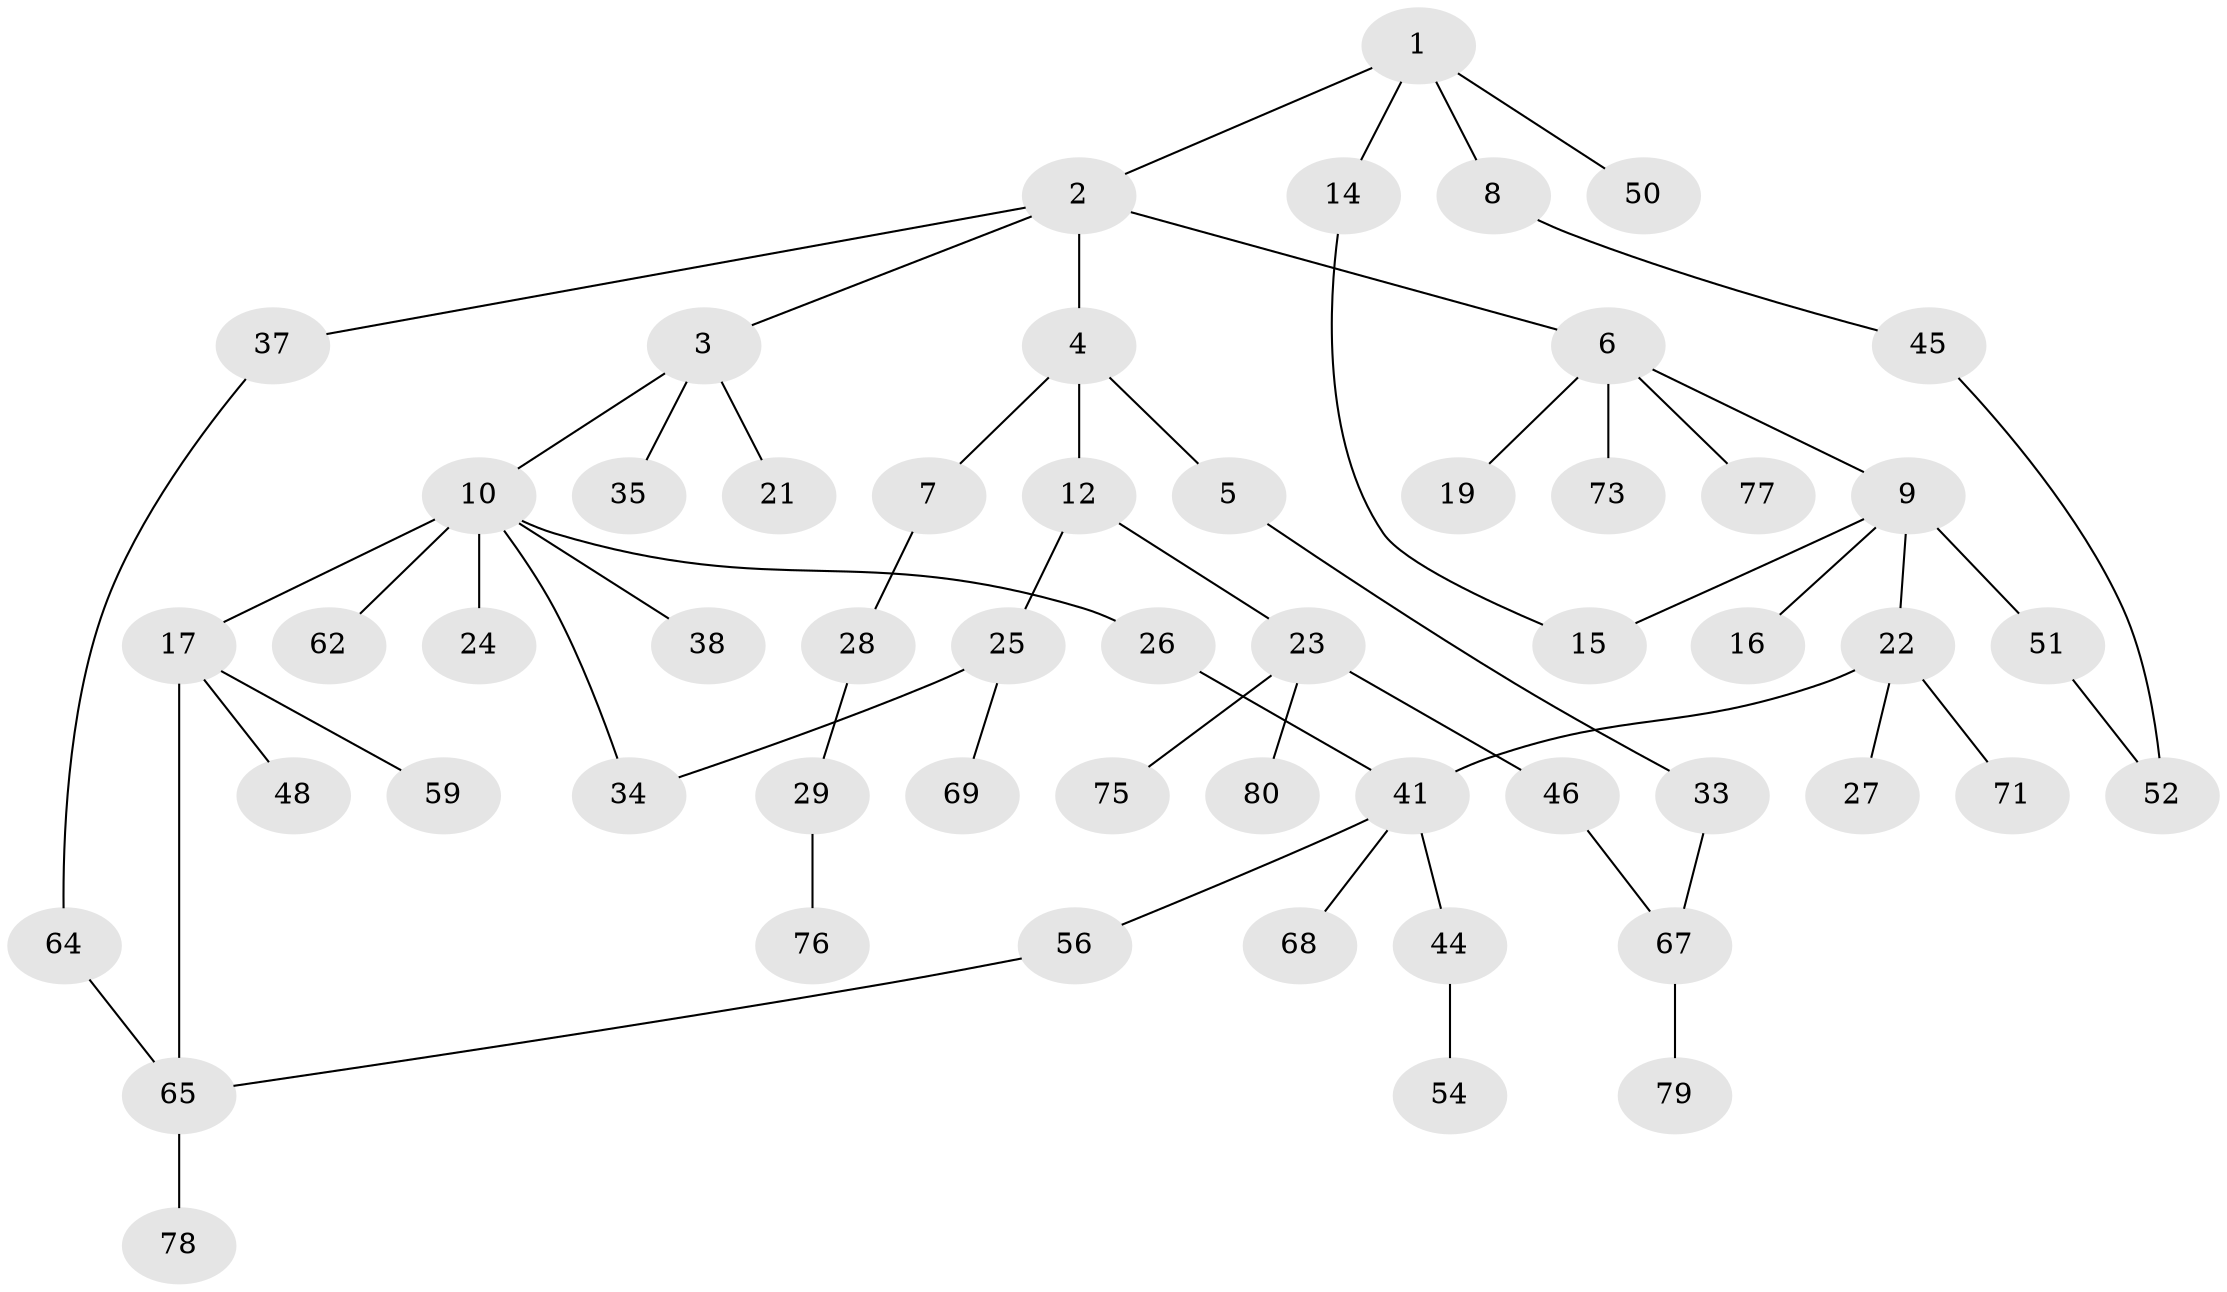 // Generated by graph-tools (version 1.1) at 2025/23/03/03/25 07:23:31]
// undirected, 55 vertices, 61 edges
graph export_dot {
graph [start="1"]
  node [color=gray90,style=filled];
  1 [super="+13"];
  2;
  3 [super="+30"];
  4 [super="+32"];
  5 [super="+36"];
  6 [super="+18"];
  7;
  8 [super="+40"];
  9 [super="+11"];
  10 [super="+20"];
  12;
  14 [super="+57"];
  15 [super="+55"];
  16;
  17 [super="+47"];
  19 [super="+53"];
  21;
  22 [super="+31"];
  23 [super="+63"];
  24;
  25 [super="+39"];
  26 [super="+82"];
  27;
  28;
  29 [super="+66"];
  33;
  34;
  35;
  37 [super="+42"];
  38;
  41 [super="+43"];
  44 [super="+49"];
  45 [super="+60"];
  46 [super="+61"];
  48;
  50;
  51 [super="+58"];
  52 [super="+81"];
  54;
  56 [super="+74"];
  59;
  62;
  64;
  65 [super="+70"];
  67 [super="+72"];
  68;
  69;
  71;
  73;
  75;
  76;
  77;
  78;
  79;
  80;
  1 -- 2;
  1 -- 8;
  1 -- 50;
  1 -- 14;
  2 -- 3;
  2 -- 4;
  2 -- 6;
  2 -- 37;
  3 -- 10;
  3 -- 21;
  3 -- 35;
  4 -- 5;
  4 -- 7;
  4 -- 12;
  5 -- 33;
  6 -- 9;
  6 -- 73;
  6 -- 19;
  6 -- 77;
  7 -- 28;
  8 -- 45;
  9 -- 15;
  9 -- 16;
  9 -- 51;
  9 -- 22;
  10 -- 17;
  10 -- 24;
  10 -- 26;
  10 -- 38;
  10 -- 62;
  10 -- 34;
  12 -- 23;
  12 -- 25;
  14 -- 15;
  17 -- 59;
  17 -- 65;
  17 -- 48;
  22 -- 27;
  22 -- 41;
  22 -- 71;
  23 -- 46;
  23 -- 75;
  23 -- 80;
  25 -- 34;
  25 -- 69;
  26 -- 41;
  28 -- 29;
  29 -- 76;
  33 -- 67;
  37 -- 64;
  41 -- 56;
  41 -- 68;
  41 -- 44;
  44 -- 54;
  45 -- 52;
  46 -- 67;
  51 -- 52;
  56 -- 65;
  64 -- 65;
  65 -- 78;
  67 -- 79;
}
